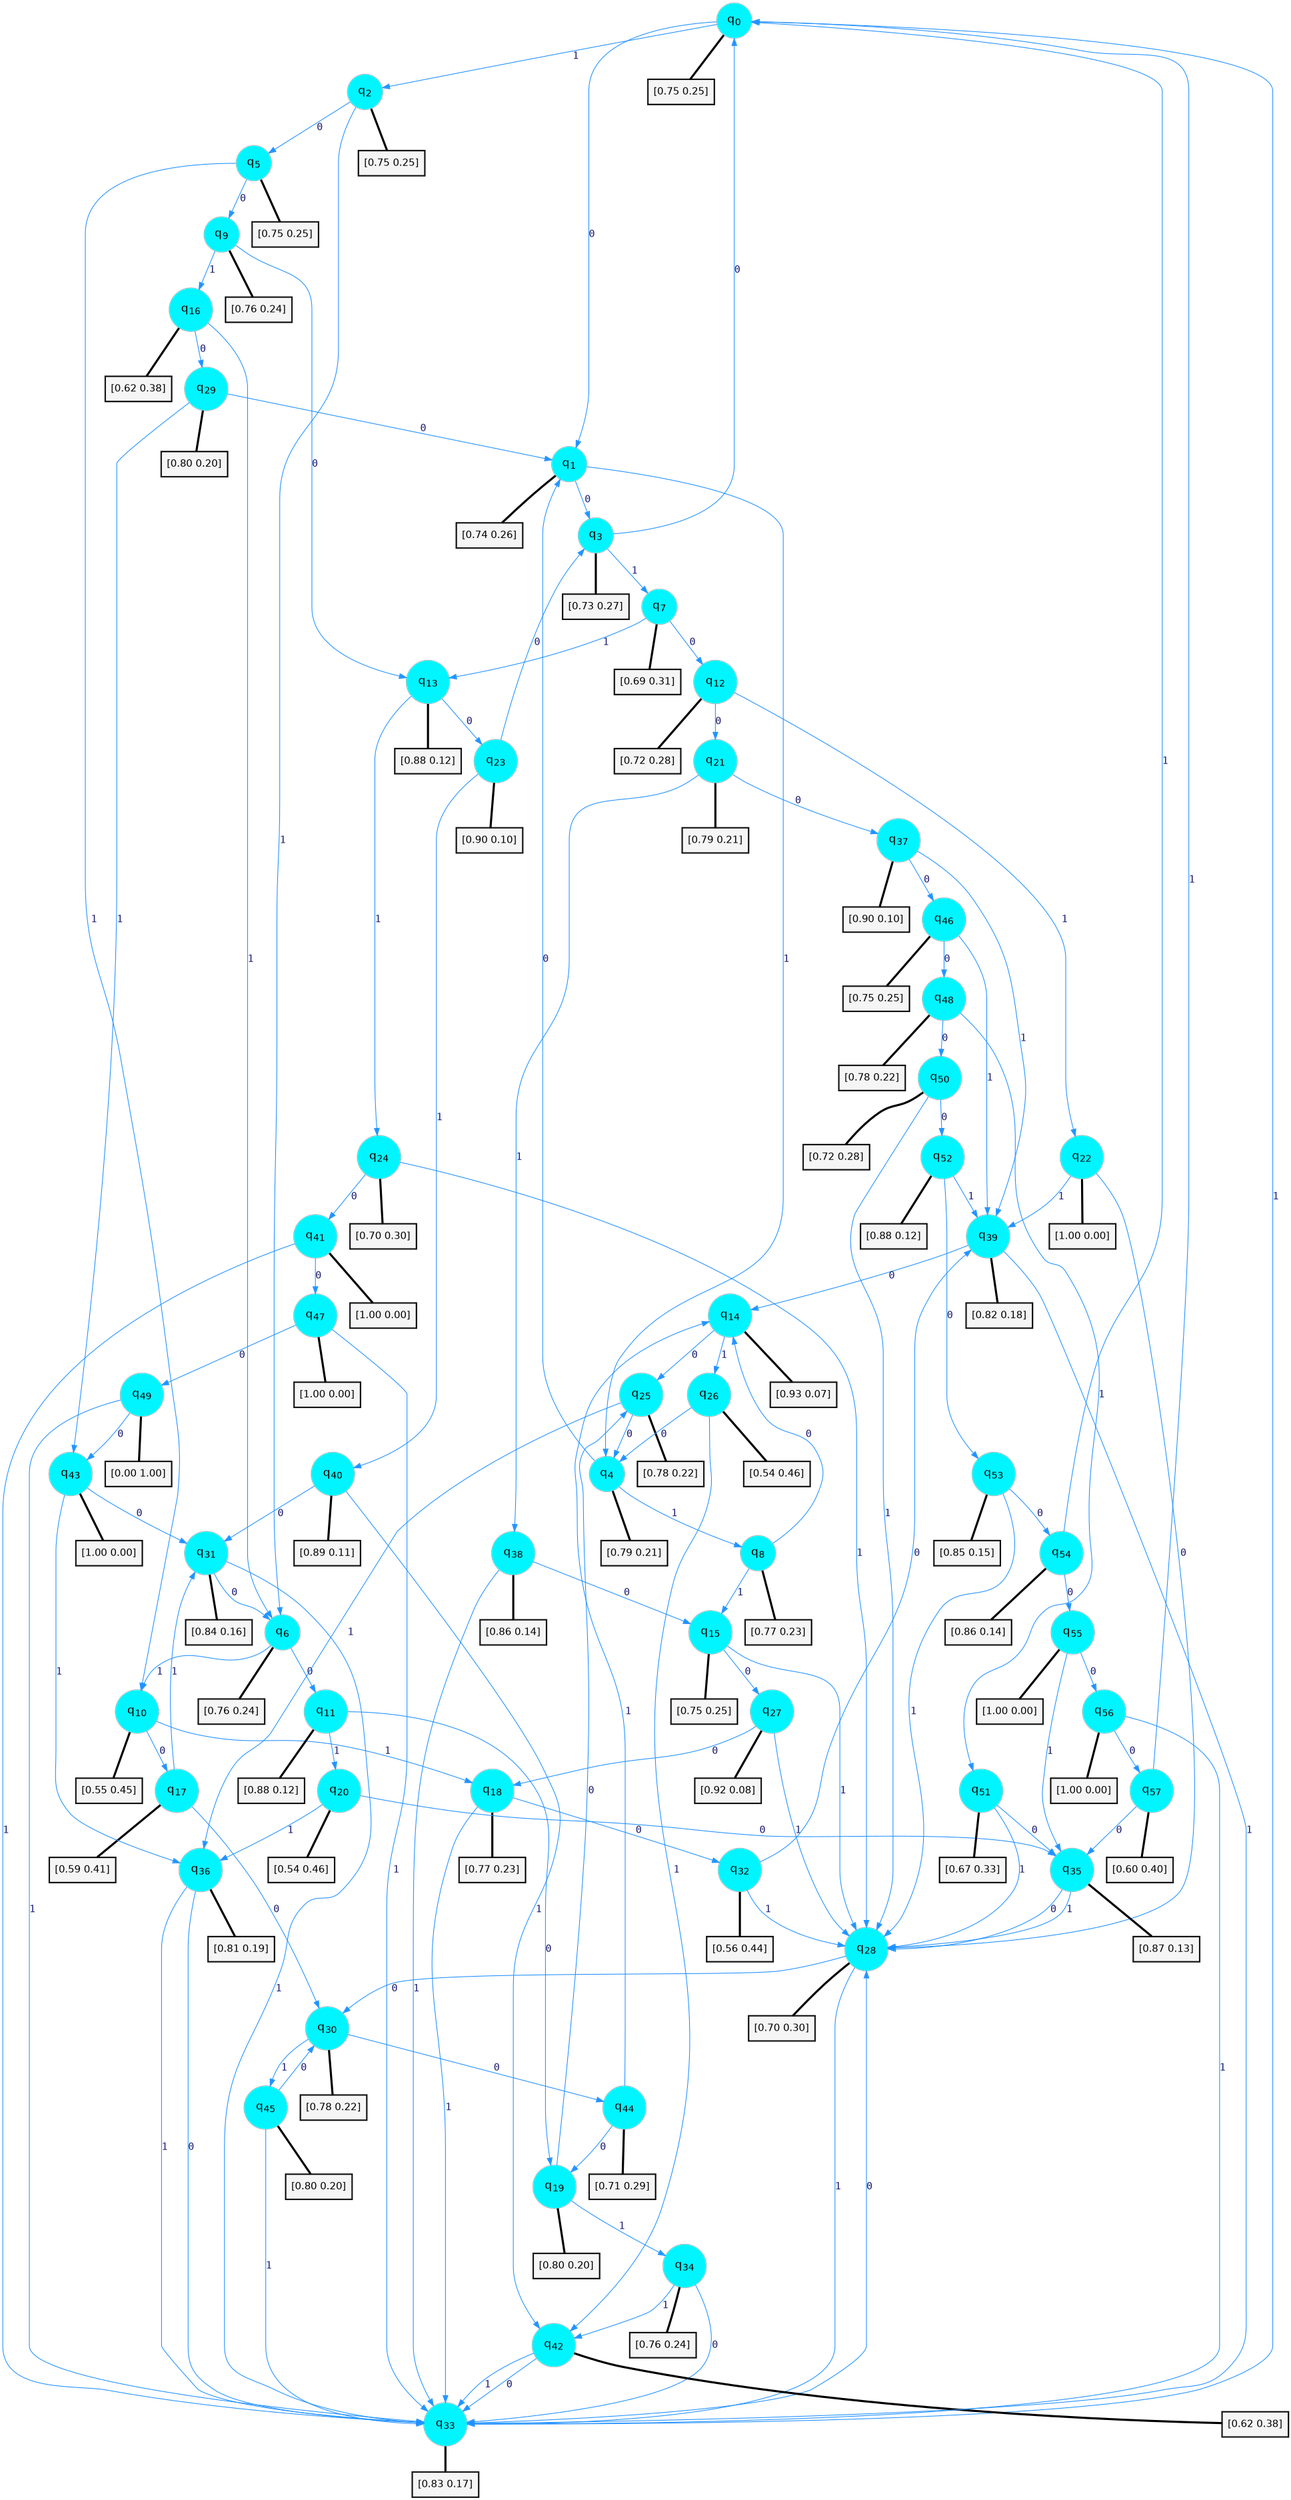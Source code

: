 digraph G {
graph [
bgcolor=transparent, dpi=300, rankdir=TD, size="40,25"];
node [
color=gray, fillcolor=turquoise1, fontcolor=black, fontname=Helvetica, fontsize=16, fontweight=bold, shape=circle, style=filled];
edge [
arrowsize=1, color=dodgerblue1, fontcolor=midnightblue, fontname=courier, fontweight=bold, penwidth=1, style=solid, weight=20];
0[label=<q<SUB>0</SUB>>];
1[label=<q<SUB>1</SUB>>];
2[label=<q<SUB>2</SUB>>];
3[label=<q<SUB>3</SUB>>];
4[label=<q<SUB>4</SUB>>];
5[label=<q<SUB>5</SUB>>];
6[label=<q<SUB>6</SUB>>];
7[label=<q<SUB>7</SUB>>];
8[label=<q<SUB>8</SUB>>];
9[label=<q<SUB>9</SUB>>];
10[label=<q<SUB>10</SUB>>];
11[label=<q<SUB>11</SUB>>];
12[label=<q<SUB>12</SUB>>];
13[label=<q<SUB>13</SUB>>];
14[label=<q<SUB>14</SUB>>];
15[label=<q<SUB>15</SUB>>];
16[label=<q<SUB>16</SUB>>];
17[label=<q<SUB>17</SUB>>];
18[label=<q<SUB>18</SUB>>];
19[label=<q<SUB>19</SUB>>];
20[label=<q<SUB>20</SUB>>];
21[label=<q<SUB>21</SUB>>];
22[label=<q<SUB>22</SUB>>];
23[label=<q<SUB>23</SUB>>];
24[label=<q<SUB>24</SUB>>];
25[label=<q<SUB>25</SUB>>];
26[label=<q<SUB>26</SUB>>];
27[label=<q<SUB>27</SUB>>];
28[label=<q<SUB>28</SUB>>];
29[label=<q<SUB>29</SUB>>];
30[label=<q<SUB>30</SUB>>];
31[label=<q<SUB>31</SUB>>];
32[label=<q<SUB>32</SUB>>];
33[label=<q<SUB>33</SUB>>];
34[label=<q<SUB>34</SUB>>];
35[label=<q<SUB>35</SUB>>];
36[label=<q<SUB>36</SUB>>];
37[label=<q<SUB>37</SUB>>];
38[label=<q<SUB>38</SUB>>];
39[label=<q<SUB>39</SUB>>];
40[label=<q<SUB>40</SUB>>];
41[label=<q<SUB>41</SUB>>];
42[label=<q<SUB>42</SUB>>];
43[label=<q<SUB>43</SUB>>];
44[label=<q<SUB>44</SUB>>];
45[label=<q<SUB>45</SUB>>];
46[label=<q<SUB>46</SUB>>];
47[label=<q<SUB>47</SUB>>];
48[label=<q<SUB>48</SUB>>];
49[label=<q<SUB>49</SUB>>];
50[label=<q<SUB>50</SUB>>];
51[label=<q<SUB>51</SUB>>];
52[label=<q<SUB>52</SUB>>];
53[label=<q<SUB>53</SUB>>];
54[label=<q<SUB>54</SUB>>];
55[label=<q<SUB>55</SUB>>];
56[label=<q<SUB>56</SUB>>];
57[label=<q<SUB>57</SUB>>];
58[label="[0.75 0.25]", shape=box,fontcolor=black, fontname=Helvetica, fontsize=14, penwidth=2, fillcolor=whitesmoke,color=black];
59[label="[0.74 0.26]", shape=box,fontcolor=black, fontname=Helvetica, fontsize=14, penwidth=2, fillcolor=whitesmoke,color=black];
60[label="[0.75 0.25]", shape=box,fontcolor=black, fontname=Helvetica, fontsize=14, penwidth=2, fillcolor=whitesmoke,color=black];
61[label="[0.73 0.27]", shape=box,fontcolor=black, fontname=Helvetica, fontsize=14, penwidth=2, fillcolor=whitesmoke,color=black];
62[label="[0.79 0.21]", shape=box,fontcolor=black, fontname=Helvetica, fontsize=14, penwidth=2, fillcolor=whitesmoke,color=black];
63[label="[0.75 0.25]", shape=box,fontcolor=black, fontname=Helvetica, fontsize=14, penwidth=2, fillcolor=whitesmoke,color=black];
64[label="[0.76 0.24]", shape=box,fontcolor=black, fontname=Helvetica, fontsize=14, penwidth=2, fillcolor=whitesmoke,color=black];
65[label="[0.69 0.31]", shape=box,fontcolor=black, fontname=Helvetica, fontsize=14, penwidth=2, fillcolor=whitesmoke,color=black];
66[label="[0.77 0.23]", shape=box,fontcolor=black, fontname=Helvetica, fontsize=14, penwidth=2, fillcolor=whitesmoke,color=black];
67[label="[0.76 0.24]", shape=box,fontcolor=black, fontname=Helvetica, fontsize=14, penwidth=2, fillcolor=whitesmoke,color=black];
68[label="[0.55 0.45]", shape=box,fontcolor=black, fontname=Helvetica, fontsize=14, penwidth=2, fillcolor=whitesmoke,color=black];
69[label="[0.88 0.12]", shape=box,fontcolor=black, fontname=Helvetica, fontsize=14, penwidth=2, fillcolor=whitesmoke,color=black];
70[label="[0.72 0.28]", shape=box,fontcolor=black, fontname=Helvetica, fontsize=14, penwidth=2, fillcolor=whitesmoke,color=black];
71[label="[0.88 0.12]", shape=box,fontcolor=black, fontname=Helvetica, fontsize=14, penwidth=2, fillcolor=whitesmoke,color=black];
72[label="[0.93 0.07]", shape=box,fontcolor=black, fontname=Helvetica, fontsize=14, penwidth=2, fillcolor=whitesmoke,color=black];
73[label="[0.75 0.25]", shape=box,fontcolor=black, fontname=Helvetica, fontsize=14, penwidth=2, fillcolor=whitesmoke,color=black];
74[label="[0.62 0.38]", shape=box,fontcolor=black, fontname=Helvetica, fontsize=14, penwidth=2, fillcolor=whitesmoke,color=black];
75[label="[0.59 0.41]", shape=box,fontcolor=black, fontname=Helvetica, fontsize=14, penwidth=2, fillcolor=whitesmoke,color=black];
76[label="[0.77 0.23]", shape=box,fontcolor=black, fontname=Helvetica, fontsize=14, penwidth=2, fillcolor=whitesmoke,color=black];
77[label="[0.80 0.20]", shape=box,fontcolor=black, fontname=Helvetica, fontsize=14, penwidth=2, fillcolor=whitesmoke,color=black];
78[label="[0.54 0.46]", shape=box,fontcolor=black, fontname=Helvetica, fontsize=14, penwidth=2, fillcolor=whitesmoke,color=black];
79[label="[0.79 0.21]", shape=box,fontcolor=black, fontname=Helvetica, fontsize=14, penwidth=2, fillcolor=whitesmoke,color=black];
80[label="[1.00 0.00]", shape=box,fontcolor=black, fontname=Helvetica, fontsize=14, penwidth=2, fillcolor=whitesmoke,color=black];
81[label="[0.90 0.10]", shape=box,fontcolor=black, fontname=Helvetica, fontsize=14, penwidth=2, fillcolor=whitesmoke,color=black];
82[label="[0.70 0.30]", shape=box,fontcolor=black, fontname=Helvetica, fontsize=14, penwidth=2, fillcolor=whitesmoke,color=black];
83[label="[0.78 0.22]", shape=box,fontcolor=black, fontname=Helvetica, fontsize=14, penwidth=2, fillcolor=whitesmoke,color=black];
84[label="[0.54 0.46]", shape=box,fontcolor=black, fontname=Helvetica, fontsize=14, penwidth=2, fillcolor=whitesmoke,color=black];
85[label="[0.92 0.08]", shape=box,fontcolor=black, fontname=Helvetica, fontsize=14, penwidth=2, fillcolor=whitesmoke,color=black];
86[label="[0.70 0.30]", shape=box,fontcolor=black, fontname=Helvetica, fontsize=14, penwidth=2, fillcolor=whitesmoke,color=black];
87[label="[0.80 0.20]", shape=box,fontcolor=black, fontname=Helvetica, fontsize=14, penwidth=2, fillcolor=whitesmoke,color=black];
88[label="[0.78 0.22]", shape=box,fontcolor=black, fontname=Helvetica, fontsize=14, penwidth=2, fillcolor=whitesmoke,color=black];
89[label="[0.84 0.16]", shape=box,fontcolor=black, fontname=Helvetica, fontsize=14, penwidth=2, fillcolor=whitesmoke,color=black];
90[label="[0.56 0.44]", shape=box,fontcolor=black, fontname=Helvetica, fontsize=14, penwidth=2, fillcolor=whitesmoke,color=black];
91[label="[0.83 0.17]", shape=box,fontcolor=black, fontname=Helvetica, fontsize=14, penwidth=2, fillcolor=whitesmoke,color=black];
92[label="[0.76 0.24]", shape=box,fontcolor=black, fontname=Helvetica, fontsize=14, penwidth=2, fillcolor=whitesmoke,color=black];
93[label="[0.87 0.13]", shape=box,fontcolor=black, fontname=Helvetica, fontsize=14, penwidth=2, fillcolor=whitesmoke,color=black];
94[label="[0.81 0.19]", shape=box,fontcolor=black, fontname=Helvetica, fontsize=14, penwidth=2, fillcolor=whitesmoke,color=black];
95[label="[0.90 0.10]", shape=box,fontcolor=black, fontname=Helvetica, fontsize=14, penwidth=2, fillcolor=whitesmoke,color=black];
96[label="[0.86 0.14]", shape=box,fontcolor=black, fontname=Helvetica, fontsize=14, penwidth=2, fillcolor=whitesmoke,color=black];
97[label="[0.82 0.18]", shape=box,fontcolor=black, fontname=Helvetica, fontsize=14, penwidth=2, fillcolor=whitesmoke,color=black];
98[label="[0.89 0.11]", shape=box,fontcolor=black, fontname=Helvetica, fontsize=14, penwidth=2, fillcolor=whitesmoke,color=black];
99[label="[1.00 0.00]", shape=box,fontcolor=black, fontname=Helvetica, fontsize=14, penwidth=2, fillcolor=whitesmoke,color=black];
100[label="[0.62 0.38]", shape=box,fontcolor=black, fontname=Helvetica, fontsize=14, penwidth=2, fillcolor=whitesmoke,color=black];
101[label="[1.00 0.00]", shape=box,fontcolor=black, fontname=Helvetica, fontsize=14, penwidth=2, fillcolor=whitesmoke,color=black];
102[label="[0.71 0.29]", shape=box,fontcolor=black, fontname=Helvetica, fontsize=14, penwidth=2, fillcolor=whitesmoke,color=black];
103[label="[0.80 0.20]", shape=box,fontcolor=black, fontname=Helvetica, fontsize=14, penwidth=2, fillcolor=whitesmoke,color=black];
104[label="[0.75 0.25]", shape=box,fontcolor=black, fontname=Helvetica, fontsize=14, penwidth=2, fillcolor=whitesmoke,color=black];
105[label="[1.00 0.00]", shape=box,fontcolor=black, fontname=Helvetica, fontsize=14, penwidth=2, fillcolor=whitesmoke,color=black];
106[label="[0.78 0.22]", shape=box,fontcolor=black, fontname=Helvetica, fontsize=14, penwidth=2, fillcolor=whitesmoke,color=black];
107[label="[0.00 1.00]", shape=box,fontcolor=black, fontname=Helvetica, fontsize=14, penwidth=2, fillcolor=whitesmoke,color=black];
108[label="[0.72 0.28]", shape=box,fontcolor=black, fontname=Helvetica, fontsize=14, penwidth=2, fillcolor=whitesmoke,color=black];
109[label="[0.67 0.33]", shape=box,fontcolor=black, fontname=Helvetica, fontsize=14, penwidth=2, fillcolor=whitesmoke,color=black];
110[label="[0.88 0.12]", shape=box,fontcolor=black, fontname=Helvetica, fontsize=14, penwidth=2, fillcolor=whitesmoke,color=black];
111[label="[0.85 0.15]", shape=box,fontcolor=black, fontname=Helvetica, fontsize=14, penwidth=2, fillcolor=whitesmoke,color=black];
112[label="[0.86 0.14]", shape=box,fontcolor=black, fontname=Helvetica, fontsize=14, penwidth=2, fillcolor=whitesmoke,color=black];
113[label="[1.00 0.00]", shape=box,fontcolor=black, fontname=Helvetica, fontsize=14, penwidth=2, fillcolor=whitesmoke,color=black];
114[label="[1.00 0.00]", shape=box,fontcolor=black, fontname=Helvetica, fontsize=14, penwidth=2, fillcolor=whitesmoke,color=black];
115[label="[0.60 0.40]", shape=box,fontcolor=black, fontname=Helvetica, fontsize=14, penwidth=2, fillcolor=whitesmoke,color=black];
0->1 [label=0];
0->2 [label=1];
0->58 [arrowhead=none, penwidth=3,color=black];
1->3 [label=0];
1->4 [label=1];
1->59 [arrowhead=none, penwidth=3,color=black];
2->5 [label=0];
2->6 [label=1];
2->60 [arrowhead=none, penwidth=3,color=black];
3->0 [label=0];
3->7 [label=1];
3->61 [arrowhead=none, penwidth=3,color=black];
4->1 [label=0];
4->8 [label=1];
4->62 [arrowhead=none, penwidth=3,color=black];
5->9 [label=0];
5->10 [label=1];
5->63 [arrowhead=none, penwidth=3,color=black];
6->11 [label=0];
6->10 [label=1];
6->64 [arrowhead=none, penwidth=3,color=black];
7->12 [label=0];
7->13 [label=1];
7->65 [arrowhead=none, penwidth=3,color=black];
8->14 [label=0];
8->15 [label=1];
8->66 [arrowhead=none, penwidth=3,color=black];
9->13 [label=0];
9->16 [label=1];
9->67 [arrowhead=none, penwidth=3,color=black];
10->17 [label=0];
10->18 [label=1];
10->68 [arrowhead=none, penwidth=3,color=black];
11->19 [label=0];
11->20 [label=1];
11->69 [arrowhead=none, penwidth=3,color=black];
12->21 [label=0];
12->22 [label=1];
12->70 [arrowhead=none, penwidth=3,color=black];
13->23 [label=0];
13->24 [label=1];
13->71 [arrowhead=none, penwidth=3,color=black];
14->25 [label=0];
14->26 [label=1];
14->72 [arrowhead=none, penwidth=3,color=black];
15->27 [label=0];
15->28 [label=1];
15->73 [arrowhead=none, penwidth=3,color=black];
16->29 [label=0];
16->6 [label=1];
16->74 [arrowhead=none, penwidth=3,color=black];
17->30 [label=0];
17->31 [label=1];
17->75 [arrowhead=none, penwidth=3,color=black];
18->32 [label=0];
18->33 [label=1];
18->76 [arrowhead=none, penwidth=3,color=black];
19->25 [label=0];
19->34 [label=1];
19->77 [arrowhead=none, penwidth=3,color=black];
20->35 [label=0];
20->36 [label=1];
20->78 [arrowhead=none, penwidth=3,color=black];
21->37 [label=0];
21->38 [label=1];
21->79 [arrowhead=none, penwidth=3,color=black];
22->28 [label=0];
22->39 [label=1];
22->80 [arrowhead=none, penwidth=3,color=black];
23->3 [label=0];
23->40 [label=1];
23->81 [arrowhead=none, penwidth=3,color=black];
24->41 [label=0];
24->28 [label=1];
24->82 [arrowhead=none, penwidth=3,color=black];
25->4 [label=0];
25->36 [label=1];
25->83 [arrowhead=none, penwidth=3,color=black];
26->4 [label=0];
26->42 [label=1];
26->84 [arrowhead=none, penwidth=3,color=black];
27->18 [label=0];
27->28 [label=1];
27->85 [arrowhead=none, penwidth=3,color=black];
28->30 [label=0];
28->33 [label=1];
28->86 [arrowhead=none, penwidth=3,color=black];
29->1 [label=0];
29->43 [label=1];
29->87 [arrowhead=none, penwidth=3,color=black];
30->44 [label=0];
30->45 [label=1];
30->88 [arrowhead=none, penwidth=3,color=black];
31->6 [label=0];
31->33 [label=1];
31->89 [arrowhead=none, penwidth=3,color=black];
32->39 [label=0];
32->28 [label=1];
32->90 [arrowhead=none, penwidth=3,color=black];
33->28 [label=0];
33->0 [label=1];
33->91 [arrowhead=none, penwidth=3,color=black];
34->33 [label=0];
34->42 [label=1];
34->92 [arrowhead=none, penwidth=3,color=black];
35->28 [label=0];
35->28 [label=1];
35->93 [arrowhead=none, penwidth=3,color=black];
36->33 [label=0];
36->33 [label=1];
36->94 [arrowhead=none, penwidth=3,color=black];
37->46 [label=0];
37->39 [label=1];
37->95 [arrowhead=none, penwidth=3,color=black];
38->15 [label=0];
38->33 [label=1];
38->96 [arrowhead=none, penwidth=3,color=black];
39->14 [label=0];
39->33 [label=1];
39->97 [arrowhead=none, penwidth=3,color=black];
40->31 [label=0];
40->42 [label=1];
40->98 [arrowhead=none, penwidth=3,color=black];
41->47 [label=0];
41->33 [label=1];
41->99 [arrowhead=none, penwidth=3,color=black];
42->33 [label=0];
42->33 [label=1];
42->100 [arrowhead=none, penwidth=3,color=black];
43->31 [label=0];
43->36 [label=1];
43->101 [arrowhead=none, penwidth=3,color=black];
44->19 [label=0];
44->14 [label=1];
44->102 [arrowhead=none, penwidth=3,color=black];
45->30 [label=0];
45->33 [label=1];
45->103 [arrowhead=none, penwidth=3,color=black];
46->48 [label=0];
46->39 [label=1];
46->104 [arrowhead=none, penwidth=3,color=black];
47->49 [label=0];
47->33 [label=1];
47->105 [arrowhead=none, penwidth=3,color=black];
48->50 [label=0];
48->51 [label=1];
48->106 [arrowhead=none, penwidth=3,color=black];
49->43 [label=0];
49->33 [label=1];
49->107 [arrowhead=none, penwidth=3,color=black];
50->52 [label=0];
50->28 [label=1];
50->108 [arrowhead=none, penwidth=3,color=black];
51->35 [label=0];
51->28 [label=1];
51->109 [arrowhead=none, penwidth=3,color=black];
52->53 [label=0];
52->39 [label=1];
52->110 [arrowhead=none, penwidth=3,color=black];
53->54 [label=0];
53->28 [label=1];
53->111 [arrowhead=none, penwidth=3,color=black];
54->55 [label=0];
54->0 [label=1];
54->112 [arrowhead=none, penwidth=3,color=black];
55->56 [label=0];
55->35 [label=1];
55->113 [arrowhead=none, penwidth=3,color=black];
56->57 [label=0];
56->33 [label=1];
56->114 [arrowhead=none, penwidth=3,color=black];
57->35 [label=0];
57->0 [label=1];
57->115 [arrowhead=none, penwidth=3,color=black];
}
